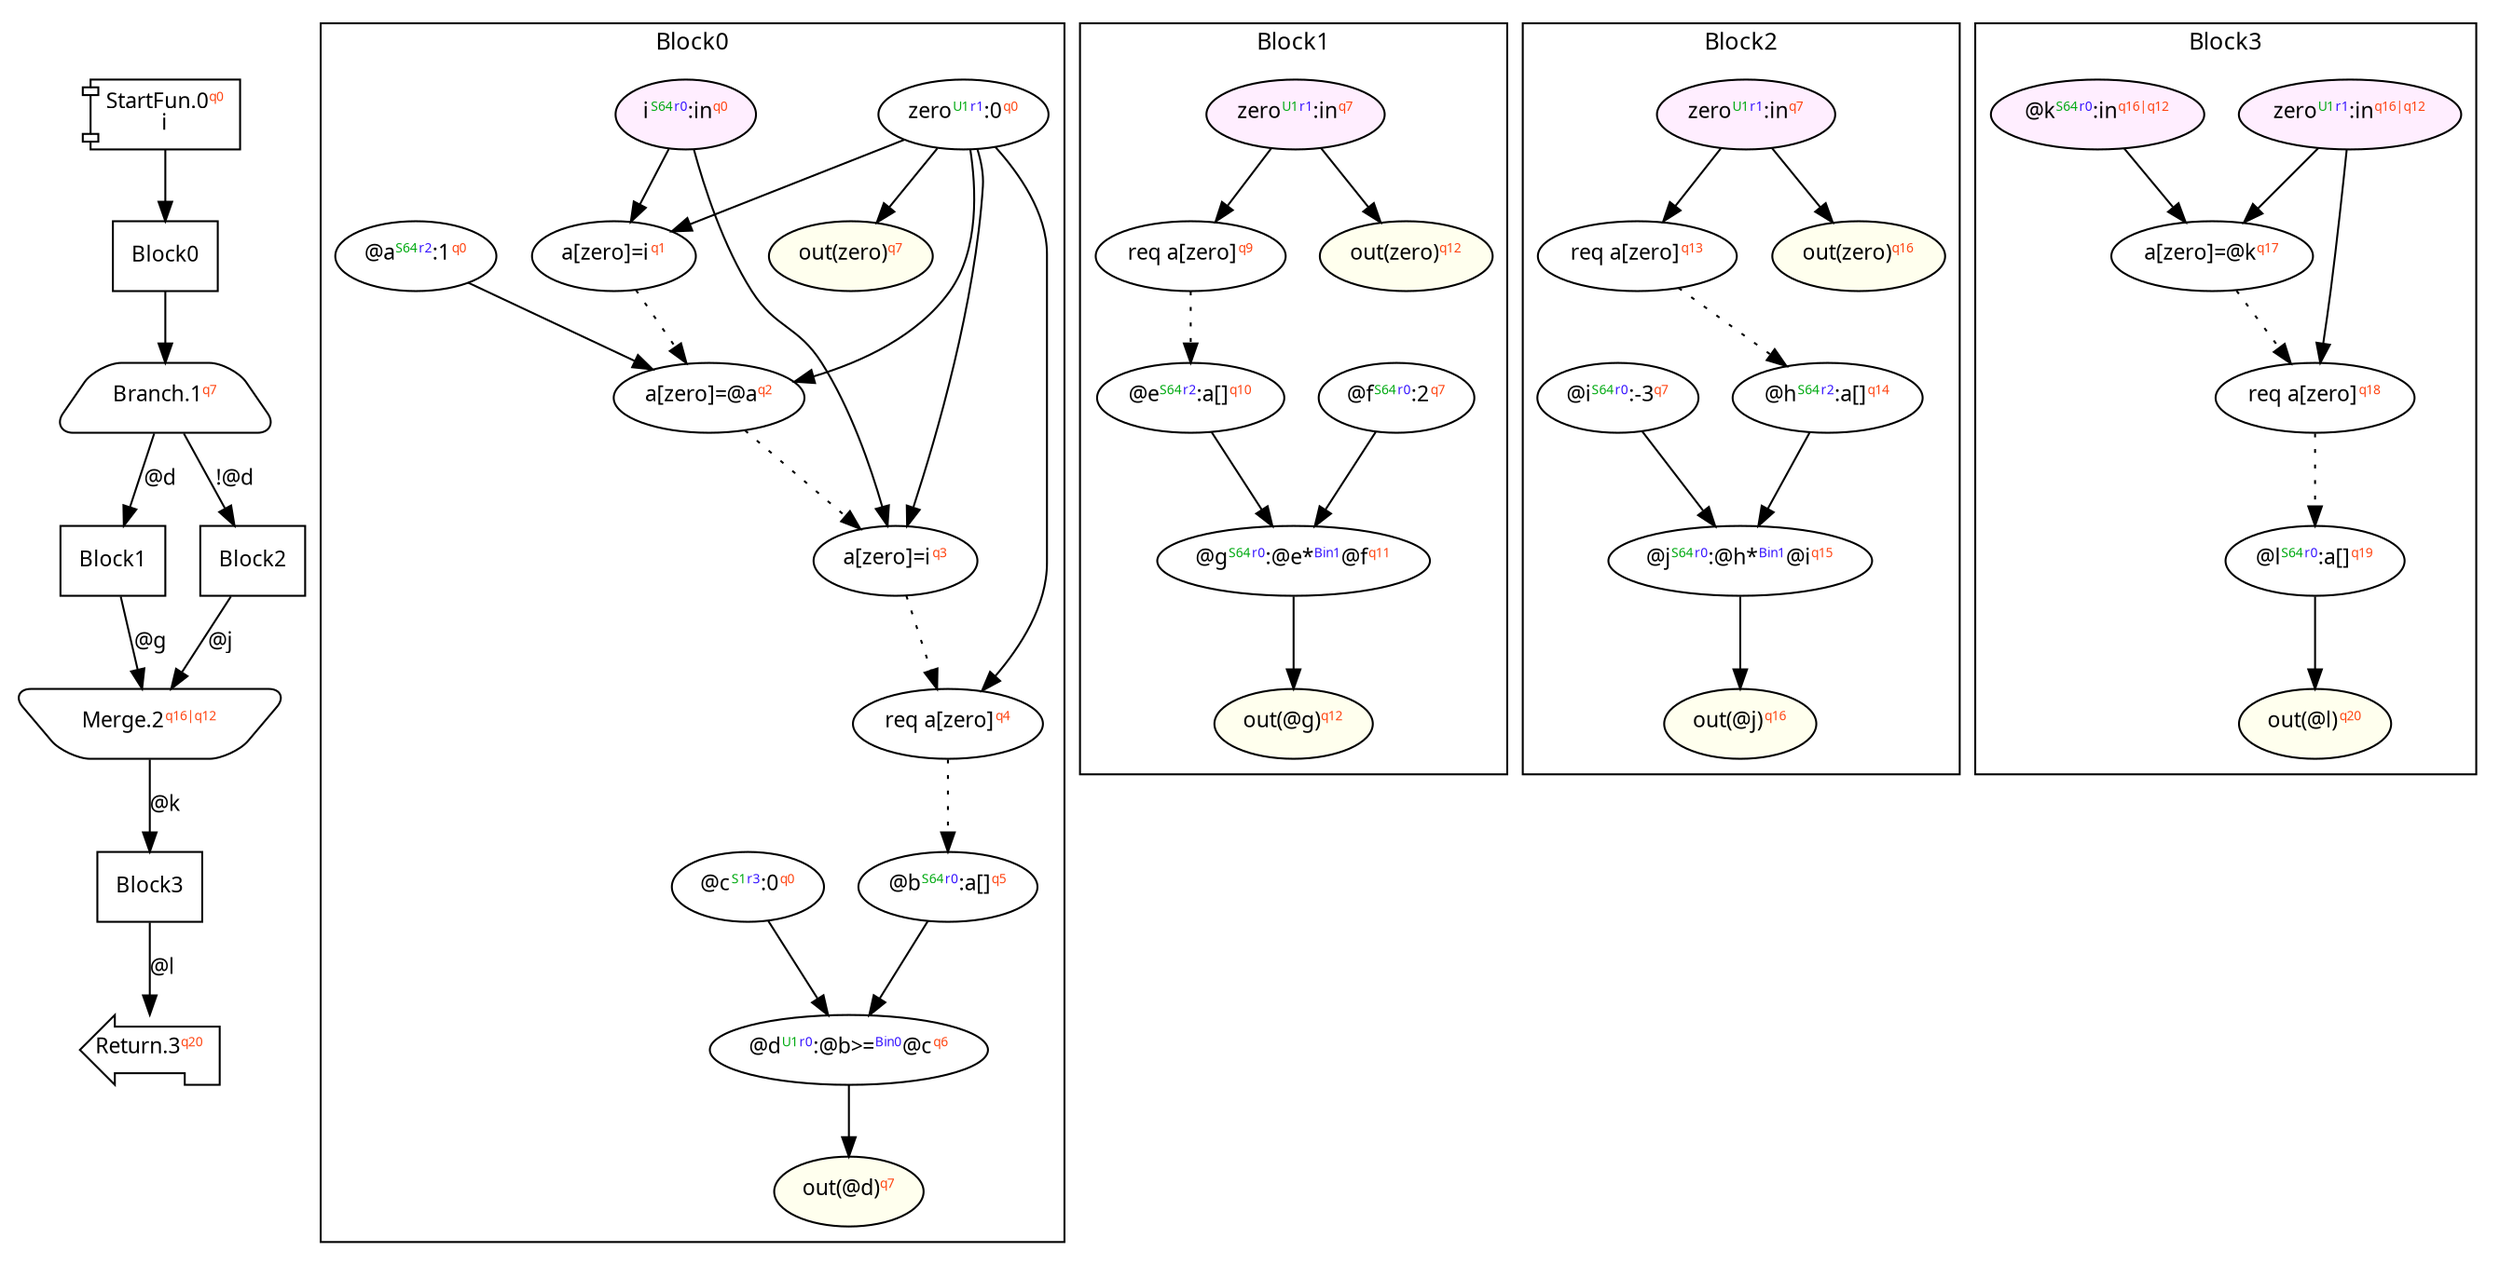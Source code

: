 digraph Program_ {
  graph [fontname = "Monaco", fontsize = 12, ranksep = 0.5];
  node [shape = box, fontname = "Monaco", fontsize = 11; colorscheme = pastel19];
  edge [fontname = "Monaco", fontsize = 11; colorscheme = pastel19];
  Jump0[label = <StartFun.0<font color="#ff4411" point-size="8"><sup>q0</sup></font><br/>i>; shape = component];
  Jump0 -> Block0;
  Jump1[
    label = <Branch.1<font color="#ff4411" point-size="8"><sup>q7</sup></font>>;
    shape = trapezium; style = rounded;
  ];
  Block0 -> Jump1;
  Jump1 -> Block1 [label="@d"];
  Jump1 -> Block2 [label="!@d"];
  Jump2[label = <Merge.2<font color="#ff4411" point-size="8"><sup>q16|q12</sup></font>>; shape = invtrapezium; style = rounded];
  Block1 -> Jump2 [label="@g"];
  Block2 -> Jump2 [label="@j"];
  Jump2 -> Block3 [label="@k"];
  Jump3[label = <Return.3<font color="#ff4411" point-size="8"><sup>q20</sup></font>>; shape = lpromoter];
  Block3 -> Jump3 [label="@l"];
  Block0 [label = "Block0"];
  Block1 [label = "Block1"];
  Block2 [label = "Block2"];
  Block3 [label = "Block3"];
  subgraph cluster_dfg_Block0 {
    node [shape = oval];
    label = "Block0";
    0 [label=<zero<font color="#00aa11" point-size="8"><sup>U1</sup></font><font color="#3311ff" point-size="8"><sup>r1</sup></font>:0<font color="#ff4411" point-size="8"><sup>q0</sup></font>>; ];
    5 [label=<req a[zero]<font color="#ff4411" point-size="8"><sup>q4</sup></font>>; ];
    29 [label=<i<font color="#00aa11" point-size="8"><sup>S64</sup></font><font color="#3311ff" point-size="8"><sup>r0</sup></font>:in<font color="#ff4411" point-size="8"><sup>q0</sup></font>>; style="filled"; fillcolor="#ffeeff";];
    1 [label=<a[zero]=i<font color="#ff4411" point-size="8"><sup>q1</sup></font>>; ];
    6 [label=<@b<font color="#00aa11" point-size="8"><sup>S64</sup></font><font color="#3311ff" point-size="8"><sup>r0</sup></font>:a[]<font color="#ff4411" point-size="8"><sup>q5</sup></font>>; ];
    2 [label=<@a<font color="#00aa11" point-size="8"><sup>S64</sup></font><font color="#3311ff" point-size="8"><sup>r2</sup></font>:1<font color="#ff4411" point-size="8"><sup>q0</sup></font>>; ];
    7 [label=<@c<font color="#00aa11" point-size="8"><sup>S1</sup></font><font color="#3311ff" point-size="8"><sup>r3</sup></font>:0<font color="#ff4411" point-size="8"><sup>q0</sup></font>>; ];
    3 [label=<a[zero]=@a<font color="#ff4411" point-size="8"><sup>q2</sup></font>>; ];
    31 [label=<out(@d)<font color="#ff4411" point-size="8"><sup>q7</sup></font>>; style="filled"; fillcolor="#ffffee";];
    8 [label=<@d<font color="#00aa11" point-size="8"><sup>U1</sup></font><font color="#3311ff" point-size="8"><sup>r0</sup></font>:@b&gt;=<font color="#3311ff" point-size="8"><sup>Bin0</sup></font>@c<font color="#ff4411" point-size="8"><sup>q6</sup></font>>; ];
    30 [label=<out(zero)<font color="#ff4411" point-size="8"><sup>q7</sup></font>>; style="filled"; fillcolor="#ffffee";];
    4 [label=<a[zero]=i<font color="#ff4411" point-size="8"><sup>q3</sup></font>>; ];
    0 -> 1;
    0 -> 3;
    0 -> 4;
    0 -> 5;
    0 -> 30;
    2 -> 3;
    6 -> 8;
    7 -> 8;
    8 -> 31;
    29 -> 1;
    29 -> 4;
    1 -> 3 [style = dotted];
    3 -> 4 [style = dotted];
    4 -> 5 [style = dotted];
    5 -> 6 [style = dotted];
  }
  subgraph cluster_dfg_Block1 {
    node [shape = oval];
    label = "Block1";
    10 [label=<@e<font color="#00aa11" point-size="8"><sup>S64</sup></font><font color="#3311ff" point-size="8"><sup>r2</sup></font>:a[]<font color="#ff4411" point-size="8"><sup>q10</sup></font>>; ];
    9 [label=<req a[zero]<font color="#ff4411" point-size="8"><sup>q9</sup></font>>; ];
    12 [label=<@g<font color="#00aa11" point-size="8"><sup>S64</sup></font><font color="#3311ff" point-size="8"><sup>r0</sup></font>:@e*<font color="#3311ff" point-size="8"><sup>Bin1</sup></font>@f<font color="#ff4411" point-size="8"><sup>q11</sup></font>>; ];
    11 [label=<@f<font color="#00aa11" point-size="8"><sup>S64</sup></font><font color="#3311ff" point-size="8"><sup>r0</sup></font>:2<font color="#ff4411" point-size="8"><sup>q7</sup></font>>; ];
    23 [label=<zero<font color="#00aa11" point-size="8"><sup>U1</sup></font><font color="#3311ff" point-size="8"><sup>r1</sup></font>:in<font color="#ff4411" point-size="8"><sup>q7</sup></font>>; style="filled"; fillcolor="#ffeeff";];
    24 [label=<out(zero)<font color="#ff4411" point-size="8"><sup>q12</sup></font>>; style="filled"; fillcolor="#ffffee";];
    25 [label=<out(@g)<font color="#ff4411" point-size="8"><sup>q12</sup></font>>; style="filled"; fillcolor="#ffffee";];
    10 -> 12;
    11 -> 12;
    12 -> 25;
    23 -> 9;
    23 -> 24;
    9 -> 10 [style = dotted];
  }
  subgraph cluster_dfg_Block2 {
    node [shape = oval];
    label = "Block2";
    14 [label=<@h<font color="#00aa11" point-size="8"><sup>S64</sup></font><font color="#3311ff" point-size="8"><sup>r2</sup></font>:a[]<font color="#ff4411" point-size="8"><sup>q14</sup></font>>; ];
    28 [label=<out(@j)<font color="#ff4411" point-size="8"><sup>q16</sup></font>>; style="filled"; fillcolor="#ffffee";];
    13 [label=<req a[zero]<font color="#ff4411" point-size="8"><sup>q13</sup></font>>; ];
    27 [label=<out(zero)<font color="#ff4411" point-size="8"><sup>q16</sup></font>>; style="filled"; fillcolor="#ffffee";];
    16 [label=<@j<font color="#00aa11" point-size="8"><sup>S64</sup></font><font color="#3311ff" point-size="8"><sup>r0</sup></font>:@h*<font color="#3311ff" point-size="8"><sup>Bin1</sup></font>@i<font color="#ff4411" point-size="8"><sup>q15</sup></font>>; ];
    26 [label=<zero<font color="#00aa11" point-size="8"><sup>U1</sup></font><font color="#3311ff" point-size="8"><sup>r1</sup></font>:in<font color="#ff4411" point-size="8"><sup>q7</sup></font>>; style="filled"; fillcolor="#ffeeff";];
    15 [label=<@i<font color="#00aa11" point-size="8"><sup>S64</sup></font><font color="#3311ff" point-size="8"><sup>r0</sup></font>:-3<font color="#ff4411" point-size="8"><sup>q7</sup></font>>; ];
    14 -> 16;
    15 -> 16;
    16 -> 28;
    26 -> 13;
    26 -> 27;
    13 -> 14 [style = dotted];
  }
  subgraph cluster_dfg_Block3 {
    node [shape = oval];
    label = "Block3";
    20 [label=<zero<font color="#00aa11" point-size="8"><sup>U1</sup></font><font color="#3311ff" point-size="8"><sup>r1</sup></font>:in<font color="#ff4411" point-size="8"><sup>q16|q12</sup></font>>; style="filled"; fillcolor="#ffeeff";];
    21 [label=<@k<font color="#00aa11" point-size="8"><sup>S64</sup></font><font color="#3311ff" point-size="8"><sup>r0</sup></font>:in<font color="#ff4411" point-size="8"><sup>q16|q12</sup></font>>; style="filled"; fillcolor="#ffeeff";];
    17 [label=<a[zero]=@k<font color="#ff4411" point-size="8"><sup>q17</sup></font>>; ];
    22 [label=<out(@l)<font color="#ff4411" point-size="8"><sup>q20</sup></font>>; style="filled"; fillcolor="#ffffee";];
    18 [label=<req a[zero]<font color="#ff4411" point-size="8"><sup>q18</sup></font>>; ];
    19 [label=<@l<font color="#00aa11" point-size="8"><sup>S64</sup></font><font color="#3311ff" point-size="8"><sup>r0</sup></font>:a[]<font color="#ff4411" point-size="8"><sup>q19</sup></font>>; ];
    19 -> 22;
    20 -> 17;
    20 -> 18;
    21 -> 17;
    17 -> 18 [style = dotted];
    18 -> 19 [style = dotted];
  }
}
